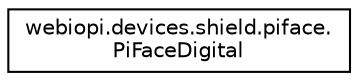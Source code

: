 digraph "Graphical Class Hierarchy"
{
  edge [fontname="Helvetica",fontsize="10",labelfontname="Helvetica",labelfontsize="10"];
  node [fontname="Helvetica",fontsize="10",shape=record];
  rankdir="LR";
  Node1 [label="webiopi.devices.shield.piface.\lPiFaceDigital",height=0.2,width=0.4,color="black", fillcolor="white", style="filled",URL="$classwebiopi_1_1devices_1_1shield_1_1piface_1_1PiFaceDigital.html"];
}
